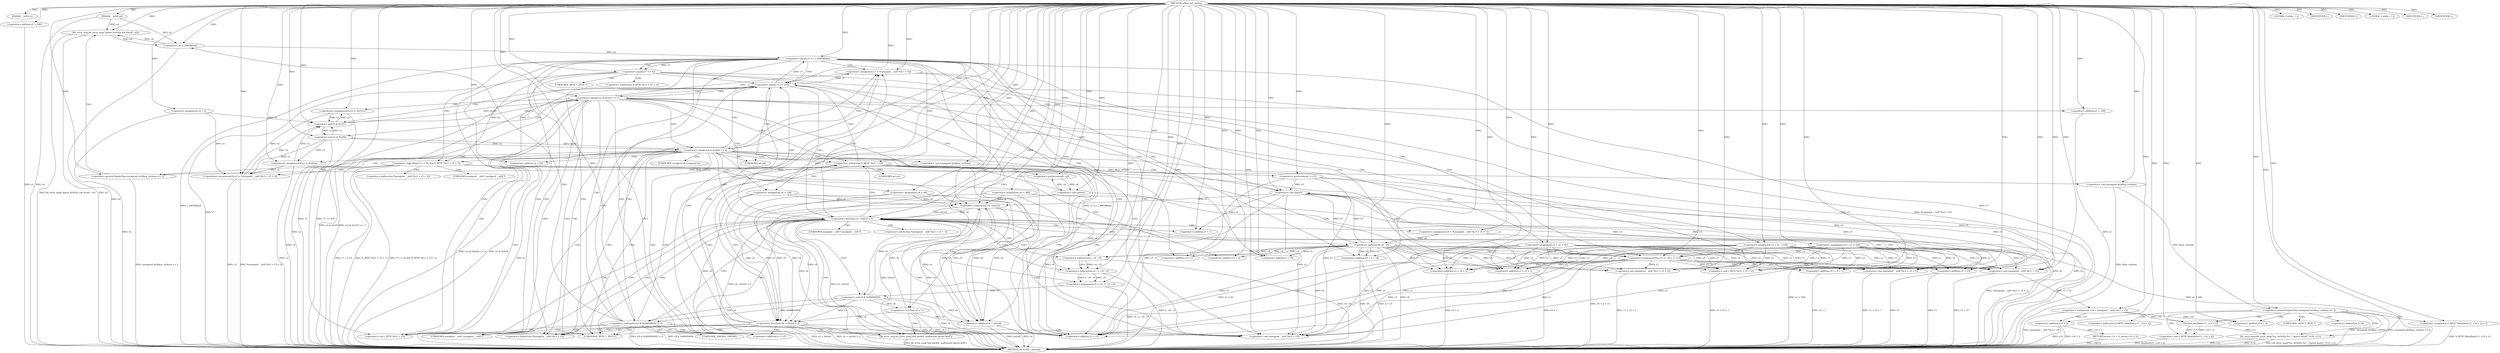 digraph udhcp_get_option {  
"1000110" [label = "(METHOD,udhcp_get_option)" ]
"1000339" [label = "(METHOD_RETURN,__fastcall)" ]
"1000111" [label = "(PARAM,__int64 a1)" ]
"1000112" [label = "(PARAM,__int64 a2)" ]
"1000123" [label = "(<operator>.assignment,v2 = 0)" ]
"1000126" [label = "(<operator>.assignment,v3 = a1 + 240)" ]
"1000128" [label = "(<operator>.addition,a1 + 240)" ]
"1000131" [label = "(<operator>.assignment,v4 = 388)" ]
"1000135" [label = "(LITERAL,1,while ( 1 ))" ]
"1000137" [label = "(IDENTIFIER,L,)" ]
"1000138" [label = "(IDENTIFIER,L,)" ]
"1000140" [label = "(LITERAL,1,while ( 1 ))" ]
"1000142" [label = "(<operator>.assignment,v7 = *(unsigned __int8 *)(v3 + v5))" ]
"1000145" [label = "(<operator>.cast,(unsigned __int8 *)(v3 + v5))" ]
"1000147" [label = "(<operator>.addition,v3 + v5)" ]
"1000152" [label = "(<operator>.cast,(_BYTE *)(v3 + v5))" ]
"1000154" [label = "(<operator>.addition,v3 + v5)" ]
"1000158" [label = "(<operator>.preDecrement,--v6)" ]
"1000160" [label = "(<operator>.preIncrement,++v5)" ]
"1000163" [label = "(<operator>.lessThan,v4 + (int)v6 < 2)" ]
"1000164" [label = "(<operator>.addition,v4 + (int)v6)" ]
"1000166" [label = "(<operator>.cast,(int)v6)" ]
"1000172" [label = "(<operator>.equals,v7 == 255)" ]
"1000177" [label = "(<operator>.equals,(v2 & 0x101) == 1)" ]
"1000178" [label = "(<operator>.and,v2 & 0x101)" ]
"1000183" [label = "(<operators>.assignmentOr,v2 |= 0x101u)" ]
"1000186" [label = "(<operator>.assignment,v4 = 128)" ]
"1000189" [label = "(<operator>.assignment,v3 = a1 + 108)" ]
"1000191" [label = "(<operator>.addition,a1 + 108)" ]
"1000196" [label = "(<operator>.equals,(v2 & 0x202) == 2)" ]
"1000197" [label = "(<operator>.and,v2 & 0x202)" ]
"1000202" [label = "(<operators>.assignmentOr,v2 |= 0x202u)" ]
"1000205" [label = "(<operator>.assignment,v4 = 64)" ]
"1000208" [label = "(<operator>.assignment,v3 = a1 + 44)" ]
"1000210" [label = "(<operator>.addition,a1 + 44)" ]
"1000215" [label = "(<operator>.greaterEqualsThan,(unsigned int)dhcp_verbose >= 3)" ]
"1000216" [label = "(<operator>.cast,(unsigned int)dhcp_verbose)" ]
"1000220" [label = "(bb_error_msg,bb_error_msg(\"option 0x%02x not found\", a2))" ]
"1000223" [label = "(IDENTIFIER,L,)" ]
"1000225" [label = "(<operator>.lessThan,v4 - (int)v5 < 2)" ]
"1000226" [label = "(<operator>.subtraction,v4 - (int)v5)" ]
"1000228" [label = "(<operator>.cast,(int)v5)" ]
"1000233" [label = "(<operator>.assignment,v8 = *(unsigned __int8 *)(v3 + v5 + 1))" ]
"1000236" [label = "(<operator>.cast,(unsigned __int8 *)(v3 + v5 + 1))" ]
"1000238" [label = "(<operator>.addition,v3 + v5 + 1)" ]
"1000240" [label = "(<operator>.addition,v5 + 1)" ]
"1000243" [label = "(<operator>.assignment,v4 = v4 - 2 - v8 - v5)" ]
"1000245" [label = "(<operator>.subtraction,v4 - 2 - v8 - v5)" ]
"1000247" [label = "(<operator>.subtraction,2 - v8 - v5)" ]
"1000249" [label = "(<operator>.subtraction,v8 - v5)" ]
"1000253" [label = "(<operator>.notEquals,(v4 & 0x80000000) != 0)" ]
"1000254" [label = "(<operator>.and,v4 & 0x80000000)" ]
"1000260" [label = "(<operator>.equals,v7 == (_DWORD)a2)" ]
"1000262" [label = "(<operator>.cast,(_DWORD)a2)" ]
"1000267" [label = "(<operator>.logicalAnd,v7 == 52 && *(_BYTE *)(v3 + v5 + 1))" ]
"1000268" [label = "(<operator>.equals,v7 == 52)" ]
"1000272" [label = "(<operator>.cast,(_BYTE *)(v3 + v5 + 1))" ]
"1000274" [label = "(<operator>.addition,v3 + v5 + 1)" ]
"1000276" [label = "(<operator>.addition,v5 + 1)" ]
"1000279" [label = "(<operators>.assignmentOr,v2 |= *(unsigned __int8 *)(v3 + v5 + 2))" ]
"1000282" [label = "(<operator>.cast,(unsigned __int8 *)(v3 + v5 + 2))" ]
"1000284" [label = "(<operator>.addition,v3 + v5 + 2)" ]
"1000286" [label = "(<operator>.addition,v5 + 2)" ]
"1000289" [label = "(<operator>.assignmentPlus,v3 += v8 + 2 + v5)" ]
"1000291" [label = "(<operator>.addition,v8 + 2 + v5)" ]
"1000293" [label = "(<operator>.addition,2 + v5)" ]
"1000297" [label = "(<operator>.lessThan,v4 < 1)" ]
"1000302" [label = "(bb_error_msg,bb_error_msg(\"bad packet, malformed option field\"))" ]
"1000304" [label = "(IDENTIFIER,L,)" ]
"1000305" [label = "(<operator>.assignment,v10 = (unsigned __int8 *)(v3 + v5))" ]
"1000307" [label = "(<operator>.cast,(unsigned __int8 *)(v3 + v5))" ]
"1000309" [label = "(<operator>.addition,v3 + v5)" ]
"1000313" [label = "(<operator>.greaterEqualsThan,(unsigned int)dhcp_verbose >= 2)" ]
"1000314" [label = "(<operator>.cast,(unsigned int)dhcp_verbose)" ]
"1000319" [label = "(<operator>.assignment,*(_BYTE *)bin2hex(v11, v10 + 2) = 0)" ]
"1000321" [label = "(<operator>.cast,(_BYTE *)bin2hex(v11, v10 + 2))" ]
"1000323" [label = "(bin2hex,bin2hex(v11, v10 + 2))" ]
"1000325" [label = "(<operator>.addition,v10 + 2)" ]
"1000329" [label = "(bb_error_msg,bb_error_msg(\"%s: 0x%02x %s\", \"option found\", *v10, v11))" ]
"1000335" [label = "(RETURN,return v10 + 2;,return v10 + 2;)" ]
"1000336" [label = "(<operator>.addition,v10 + 2)" ]
"1000144" [label = "(<operator>.indirection,*(unsigned __int8 *)(v3 + v5))" ]
"1000146" [label = "(UNKNOWN,unsigned __int8 *,unsigned __int8 *)" ]
"1000151" [label = "(<operator>.indirection,*(_BYTE *)(v3 + v5))" ]
"1000153" [label = "(UNKNOWN,_BYTE *,_BYTE *)" ]
"1000167" [label = "(UNKNOWN,int,int)" ]
"1000217" [label = "(UNKNOWN,unsigned int,unsigned int)" ]
"1000229" [label = "(UNKNOWN,int,int)" ]
"1000235" [label = "(<operator>.indirection,*(unsigned __int8 *)(v3 + v5 + 1))" ]
"1000237" [label = "(UNKNOWN,unsigned __int8 *,unsigned __int8 *)" ]
"1000263" [label = "(UNKNOWN,_DWORD,_DWORD)" ]
"1000271" [label = "(<operator>.indirection,*(_BYTE *)(v3 + v5 + 1))" ]
"1000273" [label = "(UNKNOWN,_BYTE *,_BYTE *)" ]
"1000281" [label = "(<operator>.indirection,*(unsigned __int8 *)(v3 + v5 + 2))" ]
"1000283" [label = "(UNKNOWN,unsigned __int8 *,unsigned __int8 *)" ]
"1000320" [label = "(<operator>.indirection,*(_BYTE *)bin2hex(v11, v10 + 2))" ]
"1000322" [label = "(UNKNOWN,_BYTE *,_BYTE *)" ]
"1000332" [label = "(<operator>.indirection,*v10)" ]
  "1000335" -> "1000339"  [ label = "DDG: <RET>"] 
  "1000291" -> "1000339"  [ label = "DDG: v8"] 
  "1000291" -> "1000339"  [ label = "DDG: 2 + v5"] 
  "1000262" -> "1000339"  [ label = "DDG: a2"] 
  "1000260" -> "1000339"  [ label = "DDG: v7 == (_DWORD)a2"] 
  "1000163" -> "1000339"  [ label = "DDG: v4 + (int)v6"] 
  "1000142" -> "1000339"  [ label = "DDG: *(unsigned __int8 *)(v3 + v5)"] 
  "1000267" -> "1000339"  [ label = "DDG: v7 == 52 && *(_BYTE *)(v3 + v5 + 1)"] 
  "1000142" -> "1000339"  [ label = "DDG: v7"] 
  "1000314" -> "1000339"  [ label = "DDG: dhcp_verbose"] 
  "1000126" -> "1000339"  [ label = "DDG: a1 + 240"] 
  "1000189" -> "1000339"  [ label = "DDG: a1 + 108"] 
  "1000305" -> "1000339"  [ label = "DDG: (unsigned __int8 *)(v3 + v5)"] 
  "1000163" -> "1000339"  [ label = "DDG: v4 + (int)v6 < 2"] 
  "1000202" -> "1000339"  [ label = "DDG: v2"] 
  "1000164" -> "1000339"  [ label = "DDG: (int)v6"] 
  "1000268" -> "1000339"  [ label = "DDG: v7"] 
  "1000123" -> "1000339"  [ label = "DDG: v2"] 
  "1000336" -> "1000339"  [ label = "DDG: v10"] 
  "1000183" -> "1000339"  [ label = "DDG: v2"] 
  "1000313" -> "1000339"  [ label = "DDG: (unsigned int)dhcp_verbose >= 2"] 
  "1000177" -> "1000339"  [ label = "DDG: v2 & 0x101"] 
  "1000329" -> "1000339"  [ label = "DDG: v11"] 
  "1000210" -> "1000339"  [ label = "DDG: a1"] 
  "1000321" -> "1000339"  [ label = "DDG: bin2hex(v11, v10 + 2)"] 
  "1000272" -> "1000339"  [ label = "DDG: v3 + v5 + 1"] 
  "1000220" -> "1000339"  [ label = "DDG: bb_error_msg(\"option 0x%02x not found\", a2)"] 
  "1000297" -> "1000339"  [ label = "DDG: v4"] 
  "1000319" -> "1000339"  [ label = "DDG: *(_BYTE *)bin2hex(v11, v10 + 2)"] 
  "1000226" -> "1000339"  [ label = "DDG: v4"] 
  "1000225" -> "1000339"  [ label = "DDG: v4 - (int)v5"] 
  "1000302" -> "1000339"  [ label = "DDG: bb_error_msg(\"bad packet, malformed option field\")"] 
  "1000249" -> "1000339"  [ label = "DDG: v8"] 
  "1000267" -> "1000339"  [ label = "DDG: v7 == 52"] 
  "1000309" -> "1000339"  [ label = "DDG: v3"] 
  "1000253" -> "1000339"  [ label = "DDG: (v4 & 0x80000000) != 0"] 
  "1000245" -> "1000339"  [ label = "DDG: 2 - v8 - v5"] 
  "1000215" -> "1000339"  [ label = "DDG: (unsigned int)dhcp_verbose >= 3"] 
  "1000267" -> "1000339"  [ label = "DDG: *(_BYTE *)(v3 + v5 + 1)"] 
  "1000254" -> "1000339"  [ label = "DDG: v4"] 
  "1000220" -> "1000339"  [ label = "DDG: a2"] 
  "1000313" -> "1000339"  [ label = "DDG: (unsigned int)dhcp_verbose"] 
  "1000247" -> "1000339"  [ label = "DDG: v8 - v5"] 
  "1000260" -> "1000339"  [ label = "DDG: v7"] 
  "1000225" -> "1000339"  [ label = "DDG: v4 - (int)v5 < 2"] 
  "1000289" -> "1000339"  [ label = "DDG: v8 + 2 + v5"] 
  "1000284" -> "1000339"  [ label = "DDG: v5 + 2"] 
  "1000309" -> "1000339"  [ label = "DDG: v5"] 
  "1000197" -> "1000339"  [ label = "DDG: v2"] 
  "1000329" -> "1000339"  [ label = "DDG: *v10"] 
  "1000279" -> "1000339"  [ label = "DDG: *(unsigned __int8 *)(v3 + v5 + 2)"] 
  "1000191" -> "1000339"  [ label = "DDG: a1"] 
  "1000279" -> "1000339"  [ label = "DDG: v2"] 
  "1000205" -> "1000339"  [ label = "DDG: v4"] 
  "1000336" -> "1000339"  [ label = "DDG: v10 + 2"] 
  "1000186" -> "1000339"  [ label = "DDG: v4"] 
  "1000226" -> "1000339"  [ label = "DDG: (int)v5"] 
  "1000329" -> "1000339"  [ label = "DDG: bb_error_msg(\"%s: 0x%02x %s\", \"option found\", *v10, v11)"] 
  "1000177" -> "1000339"  [ label = "DDG: (v2 & 0x101) == 1"] 
  "1000196" -> "1000339"  [ label = "DDG: (v2 & 0x202) == 2"] 
  "1000128" -> "1000339"  [ label = "DDG: a1"] 
  "1000208" -> "1000339"  [ label = "DDG: a1 + 44"] 
  "1000282" -> "1000339"  [ label = "DDG: v3 + v5 + 2"] 
  "1000236" -> "1000339"  [ label = "DDG: v3 + v5 + 1"] 
  "1000112" -> "1000339"  [ label = "DDG: a2"] 
  "1000172" -> "1000339"  [ label = "DDG: v7"] 
  "1000253" -> "1000339"  [ label = "DDG: v4 & 0x80000000"] 
  "1000307" -> "1000339"  [ label = "DDG: v3 + v5"] 
  "1000260" -> "1000339"  [ label = "DDG: (_DWORD)a2"] 
  "1000274" -> "1000339"  [ label = "DDG: v5 + 1"] 
  "1000172" -> "1000339"  [ label = "DDG: v7 == 255"] 
  "1000196" -> "1000339"  [ label = "DDG: v2 & 0x202"] 
  "1000297" -> "1000339"  [ label = "DDG: v4 < 1"] 
  "1000238" -> "1000339"  [ label = "DDG: v5 + 1"] 
  "1000243" -> "1000339"  [ label = "DDG: v4 - 2 - v8 - v5"] 
  "1000166" -> "1000339"  [ label = "DDG: v6"] 
  "1000164" -> "1000339"  [ label = "DDG: v4"] 
  "1000233" -> "1000339"  [ label = "DDG: *(unsigned __int8 *)(v3 + v5 + 1)"] 
  "1000131" -> "1000339"  [ label = "DDG: v4"] 
  "1000110" -> "1000111"  [ label = "DDG: "] 
  "1000110" -> "1000112"  [ label = "DDG: "] 
  "1000110" -> "1000123"  [ label = "DDG: "] 
  "1000110" -> "1000126"  [ label = "DDG: "] 
  "1000110" -> "1000128"  [ label = "DDG: "] 
  "1000110" -> "1000131"  [ label = "DDG: "] 
  "1000110" -> "1000135"  [ label = "DDG: "] 
  "1000110" -> "1000137"  [ label = "DDG: "] 
  "1000110" -> "1000138"  [ label = "DDG: "] 
  "1000110" -> "1000140"  [ label = "DDG: "] 
  "1000110" -> "1000142"  [ label = "DDG: "] 
  "1000126" -> "1000145"  [ label = "DDG: v3"] 
  "1000289" -> "1000145"  [ label = "DDG: v3"] 
  "1000189" -> "1000145"  [ label = "DDG: v3"] 
  "1000208" -> "1000145"  [ label = "DDG: v3"] 
  "1000110" -> "1000145"  [ label = "DDG: "] 
  "1000160" -> "1000145"  [ label = "DDG: v5"] 
  "1000228" -> "1000145"  [ label = "DDG: v5"] 
  "1000249" -> "1000145"  [ label = "DDG: v5"] 
  "1000126" -> "1000147"  [ label = "DDG: v3"] 
  "1000289" -> "1000147"  [ label = "DDG: v3"] 
  "1000189" -> "1000147"  [ label = "DDG: v3"] 
  "1000208" -> "1000147"  [ label = "DDG: v3"] 
  "1000110" -> "1000147"  [ label = "DDG: "] 
  "1000160" -> "1000147"  [ label = "DDG: v5"] 
  "1000228" -> "1000147"  [ label = "DDG: v5"] 
  "1000249" -> "1000147"  [ label = "DDG: v5"] 
  "1000110" -> "1000152"  [ label = "DDG: "] 
  "1000110" -> "1000154"  [ label = "DDG: "] 
  "1000166" -> "1000158"  [ label = "DDG: v6"] 
  "1000110" -> "1000158"  [ label = "DDG: "] 
  "1000110" -> "1000160"  [ label = "DDG: "] 
  "1000297" -> "1000163"  [ label = "DDG: v4"] 
  "1000226" -> "1000163"  [ label = "DDG: v4"] 
  "1000254" -> "1000163"  [ label = "DDG: v4"] 
  "1000205" -> "1000163"  [ label = "DDG: v4"] 
  "1000186" -> "1000163"  [ label = "DDG: v4"] 
  "1000131" -> "1000163"  [ label = "DDG: v4"] 
  "1000110" -> "1000163"  [ label = "DDG: "] 
  "1000166" -> "1000163"  [ label = "DDG: v6"] 
  "1000297" -> "1000164"  [ label = "DDG: v4"] 
  "1000226" -> "1000164"  [ label = "DDG: v4"] 
  "1000254" -> "1000164"  [ label = "DDG: v4"] 
  "1000205" -> "1000164"  [ label = "DDG: v4"] 
  "1000186" -> "1000164"  [ label = "DDG: v4"] 
  "1000131" -> "1000164"  [ label = "DDG: v4"] 
  "1000110" -> "1000164"  [ label = "DDG: "] 
  "1000166" -> "1000164"  [ label = "DDG: v6"] 
  "1000158" -> "1000166"  [ label = "DDG: v6"] 
  "1000110" -> "1000166"  [ label = "DDG: "] 
  "1000142" -> "1000172"  [ label = "DDG: v7"] 
  "1000268" -> "1000172"  [ label = "DDG: v7"] 
  "1000110" -> "1000172"  [ label = "DDG: "] 
  "1000178" -> "1000177"  [ label = "DDG: v2"] 
  "1000178" -> "1000177"  [ label = "DDG: 0x101"] 
  "1000202" -> "1000178"  [ label = "DDG: v2"] 
  "1000123" -> "1000178"  [ label = "DDG: v2"] 
  "1000183" -> "1000178"  [ label = "DDG: v2"] 
  "1000197" -> "1000178"  [ label = "DDG: v2"] 
  "1000279" -> "1000178"  [ label = "DDG: v2"] 
  "1000110" -> "1000178"  [ label = "DDG: "] 
  "1000110" -> "1000177"  [ label = "DDG: "] 
  "1000110" -> "1000183"  [ label = "DDG: "] 
  "1000178" -> "1000183"  [ label = "DDG: v2"] 
  "1000110" -> "1000186"  [ label = "DDG: "] 
  "1000110" -> "1000189"  [ label = "DDG: "] 
  "1000110" -> "1000191"  [ label = "DDG: "] 
  "1000197" -> "1000196"  [ label = "DDG: v2"] 
  "1000197" -> "1000196"  [ label = "DDG: 0x202"] 
  "1000178" -> "1000197"  [ label = "DDG: v2"] 
  "1000110" -> "1000197"  [ label = "DDG: "] 
  "1000110" -> "1000196"  [ label = "DDG: "] 
  "1000110" -> "1000202"  [ label = "DDG: "] 
  "1000197" -> "1000202"  [ label = "DDG: v2"] 
  "1000110" -> "1000205"  [ label = "DDG: "] 
  "1000110" -> "1000208"  [ label = "DDG: "] 
  "1000110" -> "1000210"  [ label = "DDG: "] 
  "1000216" -> "1000215"  [ label = "DDG: dhcp_verbose"] 
  "1000110" -> "1000216"  [ label = "DDG: "] 
  "1000110" -> "1000215"  [ label = "DDG: "] 
  "1000110" -> "1000220"  [ label = "DDG: "] 
  "1000262" -> "1000220"  [ label = "DDG: a2"] 
  "1000112" -> "1000220"  [ label = "DDG: a2"] 
  "1000110" -> "1000223"  [ label = "DDG: "] 
  "1000226" -> "1000225"  [ label = "DDG: v4"] 
  "1000226" -> "1000225"  [ label = "DDG: (int)v5"] 
  "1000297" -> "1000226"  [ label = "DDG: v4"] 
  "1000254" -> "1000226"  [ label = "DDG: v4"] 
  "1000205" -> "1000226"  [ label = "DDG: v4"] 
  "1000186" -> "1000226"  [ label = "DDG: v4"] 
  "1000131" -> "1000226"  [ label = "DDG: v4"] 
  "1000110" -> "1000226"  [ label = "DDG: "] 
  "1000228" -> "1000226"  [ label = "DDG: v5"] 
  "1000160" -> "1000228"  [ label = "DDG: v5"] 
  "1000249" -> "1000228"  [ label = "DDG: v5"] 
  "1000110" -> "1000228"  [ label = "DDG: "] 
  "1000110" -> "1000225"  [ label = "DDG: "] 
  "1000110" -> "1000233"  [ label = "DDG: "] 
  "1000126" -> "1000236"  [ label = "DDG: v3"] 
  "1000289" -> "1000236"  [ label = "DDG: v3"] 
  "1000189" -> "1000236"  [ label = "DDG: v3"] 
  "1000208" -> "1000236"  [ label = "DDG: v3"] 
  "1000110" -> "1000236"  [ label = "DDG: "] 
  "1000228" -> "1000236"  [ label = "DDG: v5"] 
  "1000126" -> "1000238"  [ label = "DDG: v3"] 
  "1000289" -> "1000238"  [ label = "DDG: v3"] 
  "1000189" -> "1000238"  [ label = "DDG: v3"] 
  "1000208" -> "1000238"  [ label = "DDG: v3"] 
  "1000110" -> "1000238"  [ label = "DDG: "] 
  "1000228" -> "1000238"  [ label = "DDG: v5"] 
  "1000228" -> "1000240"  [ label = "DDG: v5"] 
  "1000110" -> "1000240"  [ label = "DDG: "] 
  "1000245" -> "1000243"  [ label = "DDG: v4"] 
  "1000245" -> "1000243"  [ label = "DDG: 2 - v8 - v5"] 
  "1000110" -> "1000243"  [ label = "DDG: "] 
  "1000226" -> "1000245"  [ label = "DDG: v4"] 
  "1000110" -> "1000245"  [ label = "DDG: "] 
  "1000247" -> "1000245"  [ label = "DDG: 2"] 
  "1000247" -> "1000245"  [ label = "DDG: v8 - v5"] 
  "1000110" -> "1000247"  [ label = "DDG: "] 
  "1000249" -> "1000247"  [ label = "DDG: v8"] 
  "1000249" -> "1000247"  [ label = "DDG: v5"] 
  "1000233" -> "1000249"  [ label = "DDG: v8"] 
  "1000110" -> "1000249"  [ label = "DDG: "] 
  "1000228" -> "1000249"  [ label = "DDG: v5"] 
  "1000254" -> "1000253"  [ label = "DDG: v4"] 
  "1000254" -> "1000253"  [ label = "DDG: 0x80000000"] 
  "1000243" -> "1000254"  [ label = "DDG: v4"] 
  "1000110" -> "1000254"  [ label = "DDG: "] 
  "1000110" -> "1000253"  [ label = "DDG: "] 
  "1000172" -> "1000260"  [ label = "DDG: v7"] 
  "1000110" -> "1000260"  [ label = "DDG: "] 
  "1000262" -> "1000260"  [ label = "DDG: a2"] 
  "1000220" -> "1000262"  [ label = "DDG: a2"] 
  "1000112" -> "1000262"  [ label = "DDG: a2"] 
  "1000110" -> "1000262"  [ label = "DDG: "] 
  "1000268" -> "1000267"  [ label = "DDG: v7"] 
  "1000268" -> "1000267"  [ label = "DDG: 52"] 
  "1000260" -> "1000268"  [ label = "DDG: v7"] 
  "1000110" -> "1000268"  [ label = "DDG: "] 
  "1000110" -> "1000272"  [ label = "DDG: "] 
  "1000126" -> "1000272"  [ label = "DDG: v3"] 
  "1000289" -> "1000272"  [ label = "DDG: v3"] 
  "1000189" -> "1000272"  [ label = "DDG: v3"] 
  "1000208" -> "1000272"  [ label = "DDG: v3"] 
  "1000249" -> "1000272"  [ label = "DDG: v5"] 
  "1000110" -> "1000274"  [ label = "DDG: "] 
  "1000126" -> "1000274"  [ label = "DDG: v3"] 
  "1000289" -> "1000274"  [ label = "DDG: v3"] 
  "1000189" -> "1000274"  [ label = "DDG: v3"] 
  "1000208" -> "1000274"  [ label = "DDG: v3"] 
  "1000249" -> "1000274"  [ label = "DDG: v5"] 
  "1000249" -> "1000276"  [ label = "DDG: v5"] 
  "1000110" -> "1000276"  [ label = "DDG: "] 
  "1000202" -> "1000279"  [ label = "DDG: v2"] 
  "1000123" -> "1000279"  [ label = "DDG: v2"] 
  "1000183" -> "1000279"  [ label = "DDG: v2"] 
  "1000197" -> "1000279"  [ label = "DDG: v2"] 
  "1000110" -> "1000279"  [ label = "DDG: "] 
  "1000110" -> "1000282"  [ label = "DDG: "] 
  "1000126" -> "1000282"  [ label = "DDG: v3"] 
  "1000289" -> "1000282"  [ label = "DDG: v3"] 
  "1000189" -> "1000282"  [ label = "DDG: v3"] 
  "1000208" -> "1000282"  [ label = "DDG: v3"] 
  "1000249" -> "1000282"  [ label = "DDG: v5"] 
  "1000110" -> "1000284"  [ label = "DDG: "] 
  "1000126" -> "1000284"  [ label = "DDG: v3"] 
  "1000289" -> "1000284"  [ label = "DDG: v3"] 
  "1000189" -> "1000284"  [ label = "DDG: v3"] 
  "1000208" -> "1000284"  [ label = "DDG: v3"] 
  "1000249" -> "1000284"  [ label = "DDG: v5"] 
  "1000249" -> "1000286"  [ label = "DDG: v5"] 
  "1000110" -> "1000286"  [ label = "DDG: "] 
  "1000249" -> "1000289"  [ label = "DDG: v8"] 
  "1000110" -> "1000289"  [ label = "DDG: "] 
  "1000249" -> "1000289"  [ label = "DDG: v5"] 
  "1000126" -> "1000289"  [ label = "DDG: v3"] 
  "1000189" -> "1000289"  [ label = "DDG: v3"] 
  "1000208" -> "1000289"  [ label = "DDG: v3"] 
  "1000249" -> "1000291"  [ label = "DDG: v8"] 
  "1000110" -> "1000291"  [ label = "DDG: "] 
  "1000249" -> "1000291"  [ label = "DDG: v5"] 
  "1000110" -> "1000293"  [ label = "DDG: "] 
  "1000249" -> "1000293"  [ label = "DDG: v5"] 
  "1000254" -> "1000297"  [ label = "DDG: v4"] 
  "1000110" -> "1000297"  [ label = "DDG: "] 
  "1000110" -> "1000302"  [ label = "DDG: "] 
  "1000110" -> "1000304"  [ label = "DDG: "] 
  "1000307" -> "1000305"  [ label = "DDG: v3 + v5"] 
  "1000110" -> "1000305"  [ label = "DDG: "] 
  "1000126" -> "1000307"  [ label = "DDG: v3"] 
  "1000289" -> "1000307"  [ label = "DDG: v3"] 
  "1000189" -> "1000307"  [ label = "DDG: v3"] 
  "1000208" -> "1000307"  [ label = "DDG: v3"] 
  "1000110" -> "1000307"  [ label = "DDG: "] 
  "1000160" -> "1000307"  [ label = "DDG: v5"] 
  "1000228" -> "1000307"  [ label = "DDG: v5"] 
  "1000249" -> "1000307"  [ label = "DDG: v5"] 
  "1000126" -> "1000309"  [ label = "DDG: v3"] 
  "1000289" -> "1000309"  [ label = "DDG: v3"] 
  "1000189" -> "1000309"  [ label = "DDG: v3"] 
  "1000208" -> "1000309"  [ label = "DDG: v3"] 
  "1000110" -> "1000309"  [ label = "DDG: "] 
  "1000160" -> "1000309"  [ label = "DDG: v5"] 
  "1000228" -> "1000309"  [ label = "DDG: v5"] 
  "1000249" -> "1000309"  [ label = "DDG: v5"] 
  "1000314" -> "1000313"  [ label = "DDG: dhcp_verbose"] 
  "1000216" -> "1000314"  [ label = "DDG: dhcp_verbose"] 
  "1000110" -> "1000314"  [ label = "DDG: "] 
  "1000110" -> "1000313"  [ label = "DDG: "] 
  "1000110" -> "1000319"  [ label = "DDG: "] 
  "1000323" -> "1000321"  [ label = "DDG: v11"] 
  "1000323" -> "1000321"  [ label = "DDG: v10 + 2"] 
  "1000110" -> "1000323"  [ label = "DDG: "] 
  "1000305" -> "1000323"  [ label = "DDG: v10"] 
  "1000305" -> "1000325"  [ label = "DDG: v10"] 
  "1000110" -> "1000325"  [ label = "DDG: "] 
  "1000110" -> "1000329"  [ label = "DDG: "] 
  "1000323" -> "1000329"  [ label = "DDG: v11"] 
  "1000336" -> "1000335"  [ label = "DDG: v10 + 2"] 
  "1000305" -> "1000336"  [ label = "DDG: v10"] 
  "1000110" -> "1000336"  [ label = "DDG: "] 
  "1000151" -> "1000167"  [ label = "CDG: "] 
  "1000151" -> "1000166"  [ label = "CDG: "] 
  "1000151" -> "1000164"  [ label = "CDG: "] 
  "1000151" -> "1000163"  [ label = "CDG: "] 
  "1000151" -> "1000160"  [ label = "CDG: "] 
  "1000151" -> "1000158"  [ label = "CDG: "] 
  "1000151" -> "1000172"  [ label = "CDG: "] 
  "1000163" -> "1000302"  [ label = "CDG: "] 
  "1000163" -> "1000172"  [ label = "CDG: "] 
  "1000163" -> "1000144"  [ label = "CDG: "] 
  "1000163" -> "1000142"  [ label = "CDG: "] 
  "1000163" -> "1000154"  [ label = "CDG: "] 
  "1000163" -> "1000153"  [ label = "CDG: "] 
  "1000163" -> "1000152"  [ label = "CDG: "] 
  "1000163" -> "1000151"  [ label = "CDG: "] 
  "1000163" -> "1000147"  [ label = "CDG: "] 
  "1000163" -> "1000146"  [ label = "CDG: "] 
  "1000163" -> "1000145"  [ label = "CDG: "] 
  "1000172" -> "1000178"  [ label = "CDG: "] 
  "1000172" -> "1000177"  [ label = "CDG: "] 
  "1000172" -> "1000229"  [ label = "CDG: "] 
  "1000172" -> "1000228"  [ label = "CDG: "] 
  "1000172" -> "1000226"  [ label = "CDG: "] 
  "1000172" -> "1000225"  [ label = "CDG: "] 
  "1000177" -> "1000191"  [ label = "CDG: "] 
  "1000177" -> "1000189"  [ label = "CDG: "] 
  "1000177" -> "1000186"  [ label = "CDG: "] 
  "1000177" -> "1000183"  [ label = "CDG: "] 
  "1000177" -> "1000197"  [ label = "CDG: "] 
  "1000177" -> "1000196"  [ label = "CDG: "] 
  "1000177" -> "1000172"  [ label = "CDG: "] 
  "1000177" -> "1000144"  [ label = "CDG: "] 
  "1000177" -> "1000142"  [ label = "CDG: "] 
  "1000177" -> "1000154"  [ label = "CDG: "] 
  "1000177" -> "1000153"  [ label = "CDG: "] 
  "1000177" -> "1000152"  [ label = "CDG: "] 
  "1000177" -> "1000151"  [ label = "CDG: "] 
  "1000177" -> "1000147"  [ label = "CDG: "] 
  "1000177" -> "1000146"  [ label = "CDG: "] 
  "1000177" -> "1000145"  [ label = "CDG: "] 
  "1000196" -> "1000208"  [ label = "CDG: "] 
  "1000196" -> "1000205"  [ label = "CDG: "] 
  "1000196" -> "1000202"  [ label = "CDG: "] 
  "1000196" -> "1000217"  [ label = "CDG: "] 
  "1000196" -> "1000216"  [ label = "CDG: "] 
  "1000196" -> "1000215"  [ label = "CDG: "] 
  "1000196" -> "1000210"  [ label = "CDG: "] 
  "1000196" -> "1000229"  [ label = "CDG: "] 
  "1000196" -> "1000228"  [ label = "CDG: "] 
  "1000196" -> "1000226"  [ label = "CDG: "] 
  "1000196" -> "1000225"  [ label = "CDG: "] 
  "1000196" -> "1000172"  [ label = "CDG: "] 
  "1000196" -> "1000144"  [ label = "CDG: "] 
  "1000196" -> "1000142"  [ label = "CDG: "] 
  "1000196" -> "1000154"  [ label = "CDG: "] 
  "1000196" -> "1000153"  [ label = "CDG: "] 
  "1000196" -> "1000152"  [ label = "CDG: "] 
  "1000196" -> "1000151"  [ label = "CDG: "] 
  "1000196" -> "1000147"  [ label = "CDG: "] 
  "1000196" -> "1000146"  [ label = "CDG: "] 
  "1000196" -> "1000145"  [ label = "CDG: "] 
  "1000215" -> "1000220"  [ label = "CDG: "] 
  "1000225" -> "1000240"  [ label = "CDG: "] 
  "1000225" -> "1000238"  [ label = "CDG: "] 
  "1000225" -> "1000237"  [ label = "CDG: "] 
  "1000225" -> "1000236"  [ label = "CDG: "] 
  "1000225" -> "1000235"  [ label = "CDG: "] 
  "1000225" -> "1000233"  [ label = "CDG: "] 
  "1000225" -> "1000254"  [ label = "CDG: "] 
  "1000225" -> "1000253"  [ label = "CDG: "] 
  "1000225" -> "1000249"  [ label = "CDG: "] 
  "1000225" -> "1000247"  [ label = "CDG: "] 
  "1000225" -> "1000245"  [ label = "CDG: "] 
  "1000225" -> "1000243"  [ label = "CDG: "] 
  "1000225" -> "1000302"  [ label = "CDG: "] 
  "1000225" -> "1000172"  [ label = "CDG: "] 
  "1000225" -> "1000144"  [ label = "CDG: "] 
  "1000225" -> "1000142"  [ label = "CDG: "] 
  "1000225" -> "1000154"  [ label = "CDG: "] 
  "1000225" -> "1000153"  [ label = "CDG: "] 
  "1000225" -> "1000152"  [ label = "CDG: "] 
  "1000225" -> "1000151"  [ label = "CDG: "] 
  "1000225" -> "1000147"  [ label = "CDG: "] 
  "1000225" -> "1000146"  [ label = "CDG: "] 
  "1000225" -> "1000145"  [ label = "CDG: "] 
  "1000253" -> "1000263"  [ label = "CDG: "] 
  "1000253" -> "1000262"  [ label = "CDG: "] 
  "1000253" -> "1000260"  [ label = "CDG: "] 
  "1000253" -> "1000302"  [ label = "CDG: "] 
  "1000253" -> "1000172"  [ label = "CDG: "] 
  "1000253" -> "1000144"  [ label = "CDG: "] 
  "1000253" -> "1000142"  [ label = "CDG: "] 
  "1000253" -> "1000154"  [ label = "CDG: "] 
  "1000253" -> "1000153"  [ label = "CDG: "] 
  "1000253" -> "1000152"  [ label = "CDG: "] 
  "1000253" -> "1000151"  [ label = "CDG: "] 
  "1000253" -> "1000147"  [ label = "CDG: "] 
  "1000253" -> "1000146"  [ label = "CDG: "] 
  "1000253" -> "1000145"  [ label = "CDG: "] 
  "1000260" -> "1000268"  [ label = "CDG: "] 
  "1000260" -> "1000267"  [ label = "CDG: "] 
  "1000260" -> "1000297"  [ label = "CDG: "] 
  "1000260" -> "1000293"  [ label = "CDG: "] 
  "1000260" -> "1000291"  [ label = "CDG: "] 
  "1000260" -> "1000289"  [ label = "CDG: "] 
  "1000260" -> "1000172"  [ label = "CDG: "] 
  "1000260" -> "1000144"  [ label = "CDG: "] 
  "1000260" -> "1000142"  [ label = "CDG: "] 
  "1000260" -> "1000154"  [ label = "CDG: "] 
  "1000260" -> "1000153"  [ label = "CDG: "] 
  "1000260" -> "1000152"  [ label = "CDG: "] 
  "1000260" -> "1000151"  [ label = "CDG: "] 
  "1000260" -> "1000147"  [ label = "CDG: "] 
  "1000260" -> "1000146"  [ label = "CDG: "] 
  "1000260" -> "1000145"  [ label = "CDG: "] 
  "1000267" -> "1000286"  [ label = "CDG: "] 
  "1000267" -> "1000284"  [ label = "CDG: "] 
  "1000267" -> "1000283"  [ label = "CDG: "] 
  "1000267" -> "1000282"  [ label = "CDG: "] 
  "1000267" -> "1000281"  [ label = "CDG: "] 
  "1000267" -> "1000279"  [ label = "CDG: "] 
  "1000268" -> "1000272"  [ label = "CDG: "] 
  "1000268" -> "1000271"  [ label = "CDG: "] 
  "1000268" -> "1000276"  [ label = "CDG: "] 
  "1000268" -> "1000274"  [ label = "CDG: "] 
  "1000268" -> "1000273"  [ label = "CDG: "] 
  "1000297" -> "1000302"  [ label = "CDG: "] 
  "1000313" -> "1000320"  [ label = "CDG: "] 
  "1000313" -> "1000319"  [ label = "CDG: "] 
  "1000313" -> "1000332"  [ label = "CDG: "] 
  "1000313" -> "1000329"  [ label = "CDG: "] 
  "1000313" -> "1000325"  [ label = "CDG: "] 
  "1000313" -> "1000323"  [ label = "CDG: "] 
  "1000313" -> "1000322"  [ label = "CDG: "] 
  "1000313" -> "1000321"  [ label = "CDG: "] 
}

